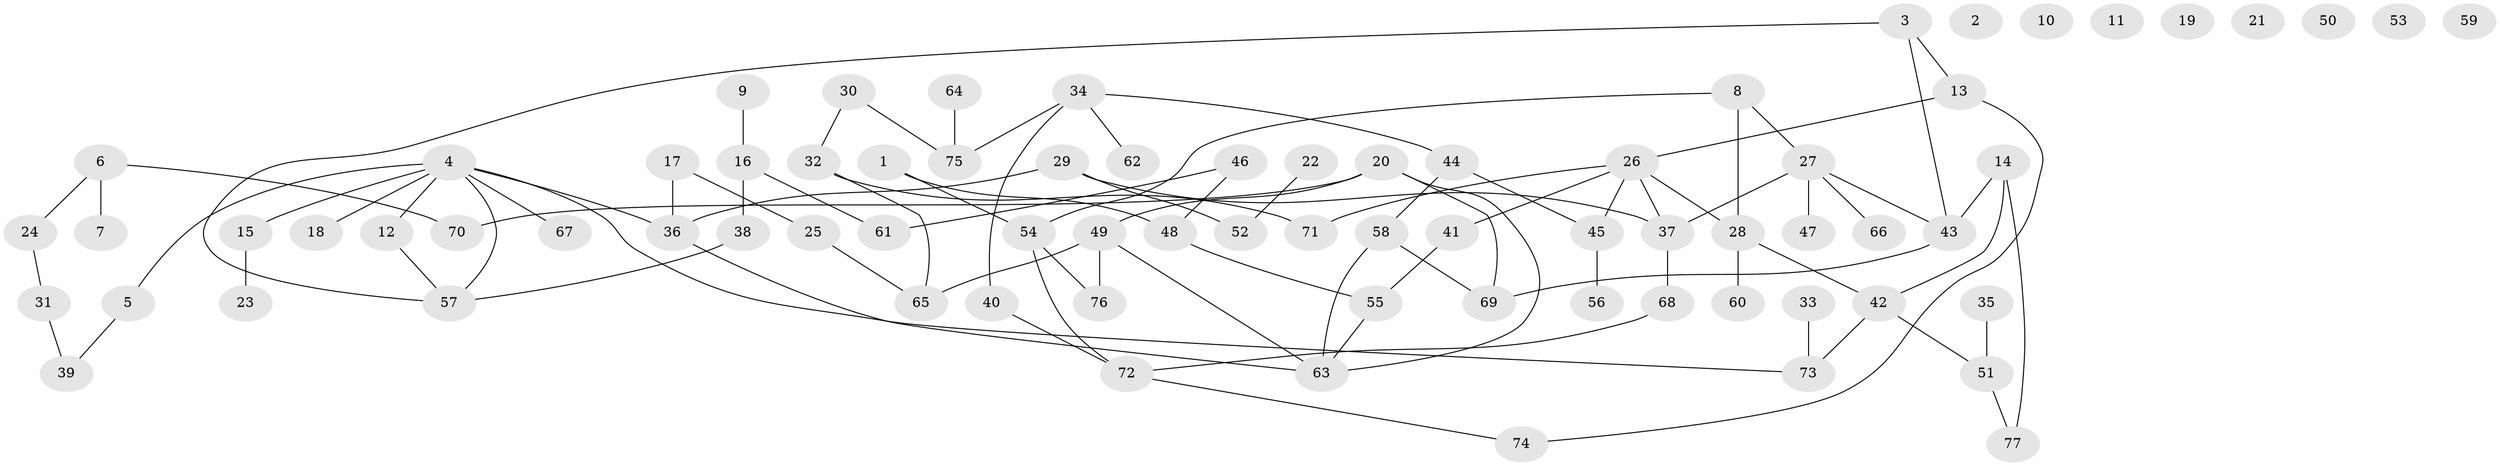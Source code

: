 // Generated by graph-tools (version 1.1) at 2025/13/03/09/25 04:13:11]
// undirected, 77 vertices, 90 edges
graph export_dot {
graph [start="1"]
  node [color=gray90,style=filled];
  1;
  2;
  3;
  4;
  5;
  6;
  7;
  8;
  9;
  10;
  11;
  12;
  13;
  14;
  15;
  16;
  17;
  18;
  19;
  20;
  21;
  22;
  23;
  24;
  25;
  26;
  27;
  28;
  29;
  30;
  31;
  32;
  33;
  34;
  35;
  36;
  37;
  38;
  39;
  40;
  41;
  42;
  43;
  44;
  45;
  46;
  47;
  48;
  49;
  50;
  51;
  52;
  53;
  54;
  55;
  56;
  57;
  58;
  59;
  60;
  61;
  62;
  63;
  64;
  65;
  66;
  67;
  68;
  69;
  70;
  71;
  72;
  73;
  74;
  75;
  76;
  77;
  1 -- 48;
  1 -- 54;
  3 -- 13;
  3 -- 43;
  3 -- 57;
  4 -- 5;
  4 -- 12;
  4 -- 15;
  4 -- 18;
  4 -- 36;
  4 -- 57;
  4 -- 67;
  4 -- 73;
  5 -- 39;
  6 -- 7;
  6 -- 24;
  6 -- 70;
  8 -- 27;
  8 -- 28;
  8 -- 54;
  9 -- 16;
  12 -- 57;
  13 -- 26;
  13 -- 74;
  14 -- 42;
  14 -- 43;
  14 -- 77;
  15 -- 23;
  16 -- 38;
  16 -- 61;
  17 -- 25;
  17 -- 36;
  20 -- 49;
  20 -- 63;
  20 -- 69;
  20 -- 70;
  22 -- 52;
  24 -- 31;
  25 -- 65;
  26 -- 28;
  26 -- 37;
  26 -- 41;
  26 -- 45;
  26 -- 71;
  27 -- 37;
  27 -- 43;
  27 -- 47;
  27 -- 66;
  28 -- 42;
  28 -- 60;
  29 -- 36;
  29 -- 37;
  29 -- 52;
  30 -- 32;
  30 -- 75;
  31 -- 39;
  32 -- 65;
  32 -- 71;
  33 -- 73;
  34 -- 40;
  34 -- 44;
  34 -- 62;
  34 -- 75;
  35 -- 51;
  36 -- 63;
  37 -- 68;
  38 -- 57;
  40 -- 72;
  41 -- 55;
  42 -- 51;
  42 -- 73;
  43 -- 69;
  44 -- 45;
  44 -- 58;
  45 -- 56;
  46 -- 48;
  46 -- 61;
  48 -- 55;
  49 -- 63;
  49 -- 65;
  49 -- 76;
  51 -- 77;
  54 -- 72;
  54 -- 76;
  55 -- 63;
  58 -- 63;
  58 -- 69;
  64 -- 75;
  68 -- 72;
  72 -- 74;
}
